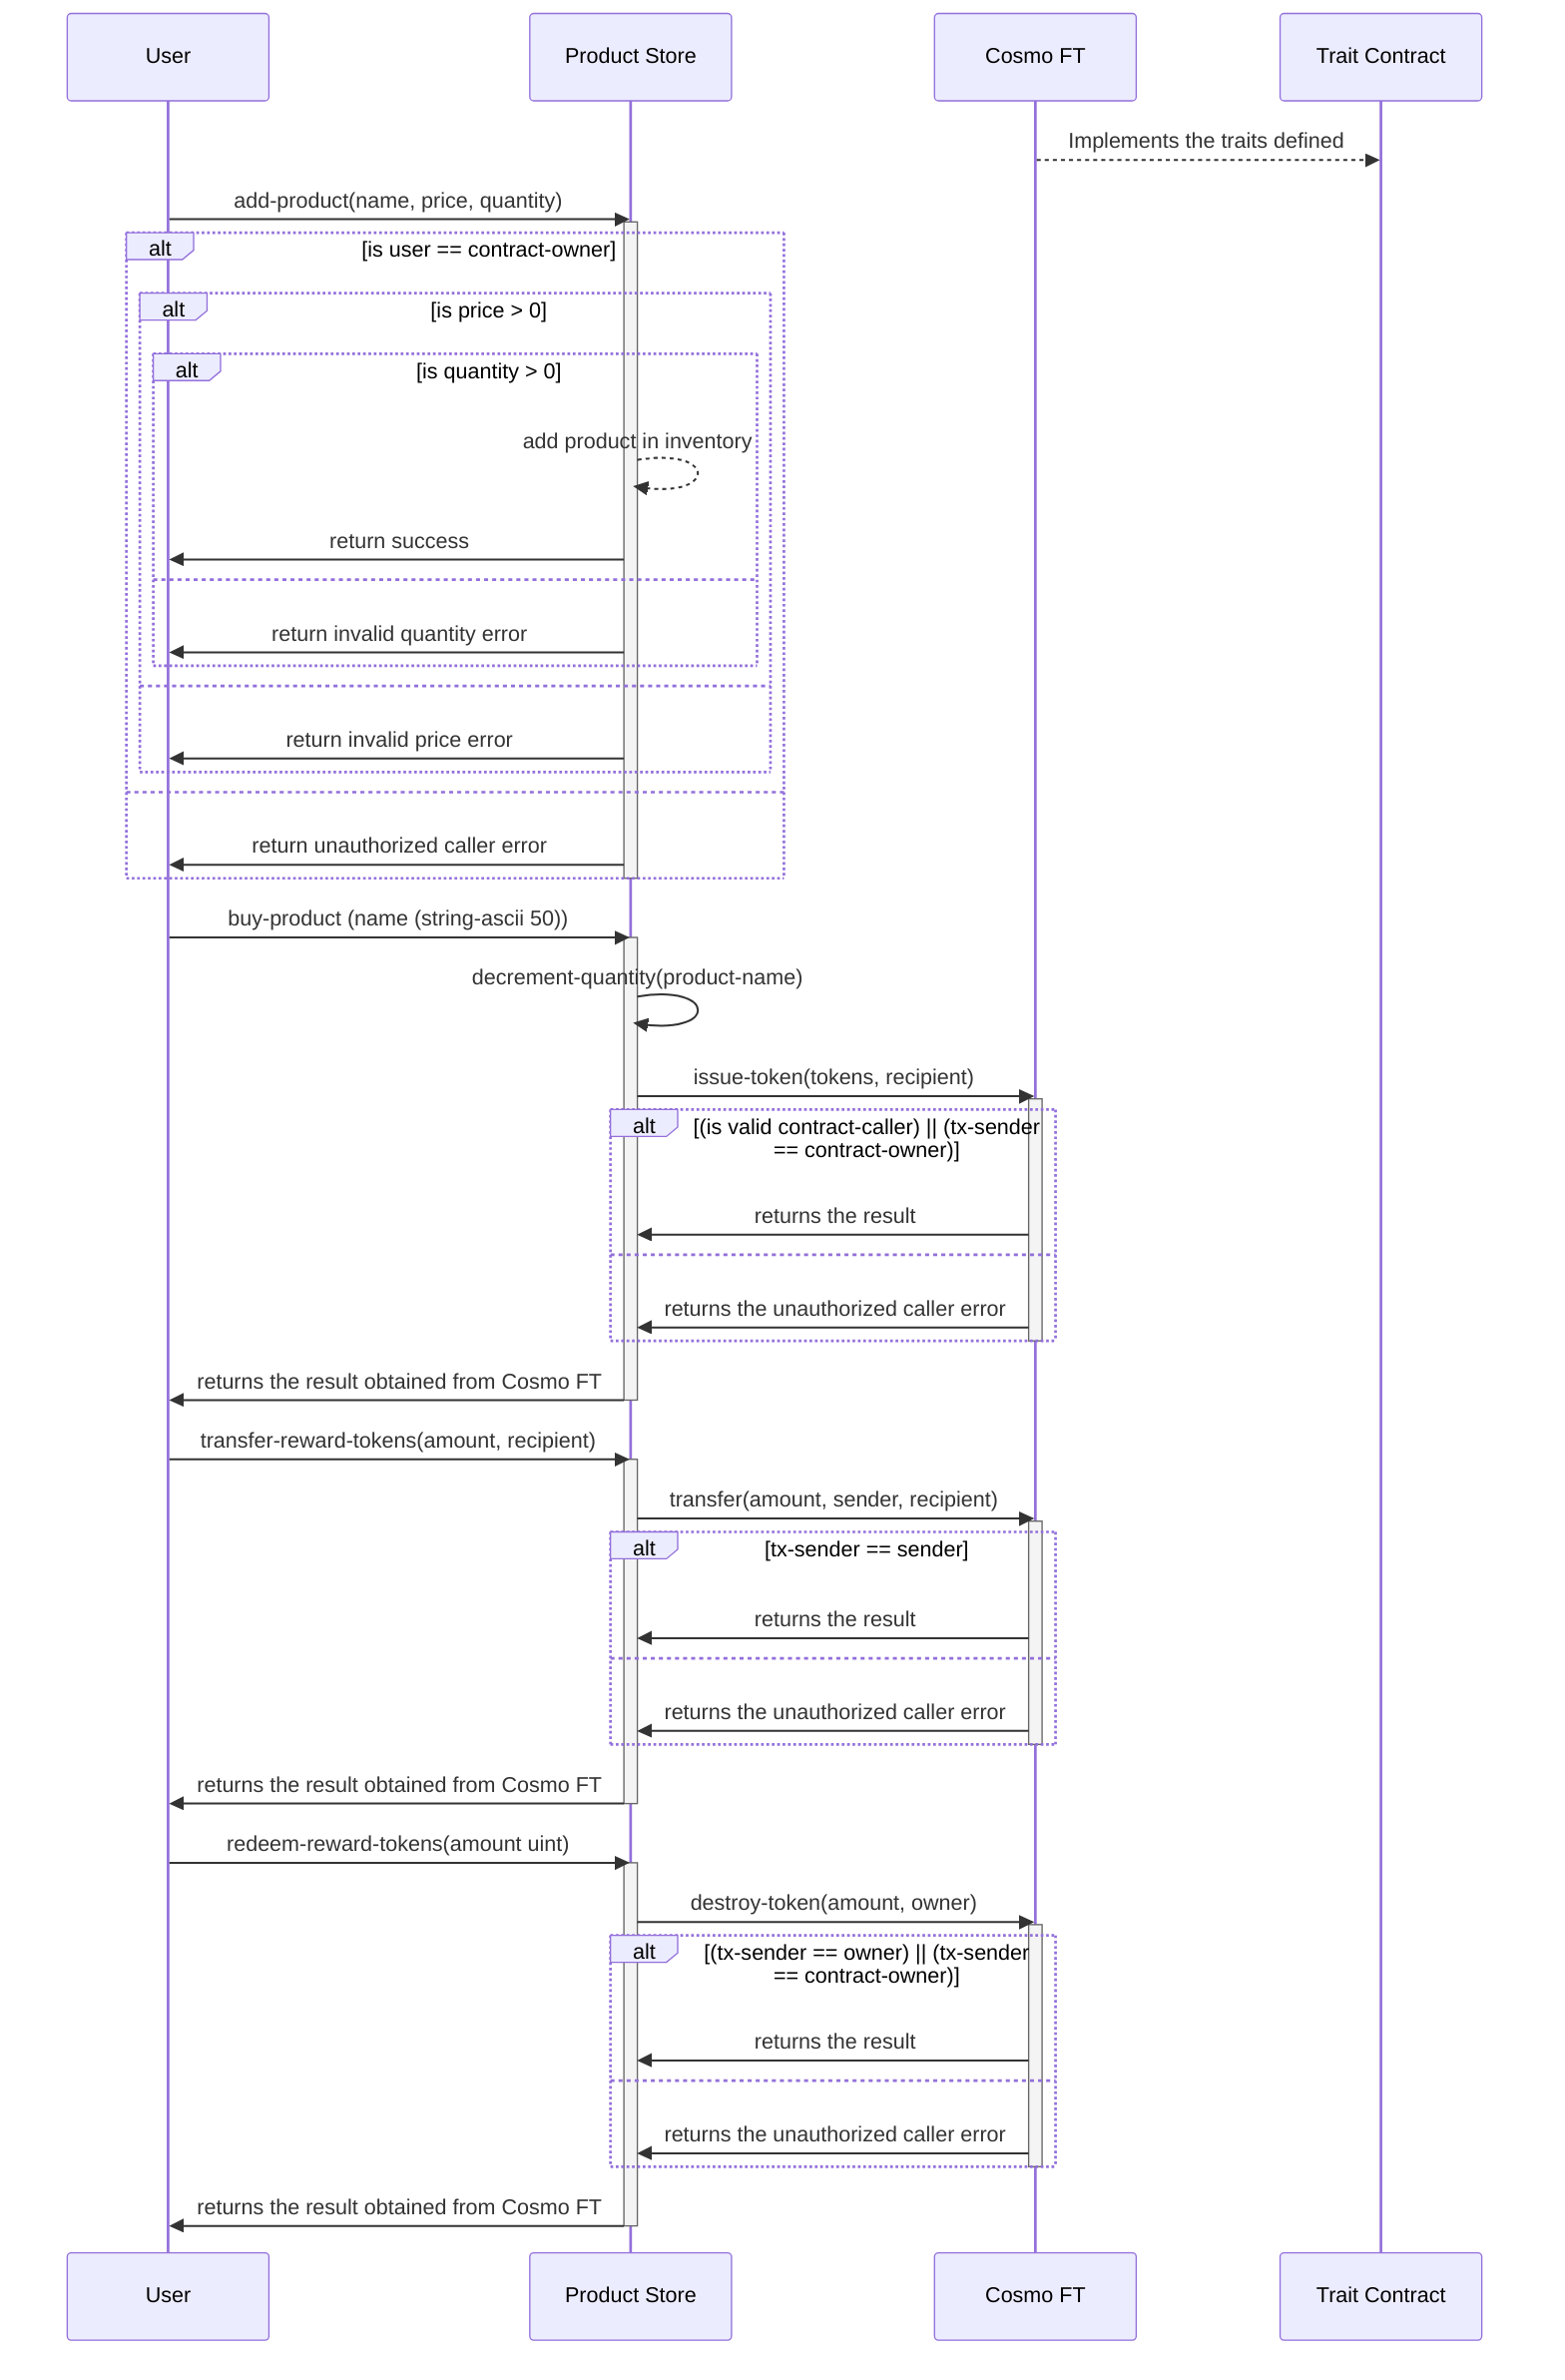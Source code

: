 sequenceDiagram
  participant User 
  participant Product Store 
  participant Cosmo FT
  participant Trait Contract

  Cosmo FT  -->> Trait Contract: Implements the traits defined
  
  User ->> Product Store: add-product(name, price, quantity)
  activate  Product Store
  alt is user == contract-owner
   alt is price > 0 
    alt is quantity > 0 
     Product Store -->> Product Store : add product in inventory
     Product Store ->> User: return success
    else
    Product Store ->> User: return invalid quantity error
    end
   else
   Product Store ->> User: return invalid price error
   end
  else
  Product Store ->> User: return unauthorized caller error
  end
  deactivate Product Store

  User ->> Product Store: buy-product (name (string-ascii 50))
  activate  Product Store
  Product Store ->> Product Store: decrement-quantity(product-name)
  Product Store ->> Cosmo FT: issue-token(tokens, recipient)
  activate Cosmo FT
  alt (is valid contract-caller) || (tx-sender == contract-owner)
  Cosmo FT ->> Product Store: returns the result
  else
  Cosmo FT ->> Product Store: returns the unauthorized caller error
  end
  deactivate Cosmo FT
  Product Store ->> User: returns the result obtained from Cosmo FT
  deactivate Product Store

  User ->> Product Store: transfer-reward-tokens(amount, recipient)
  activate  Product Store
  Product Store ->> Cosmo FT: transfer(amount, sender, recipient)
  activate Cosmo FT
  alt tx-sender == sender
  Cosmo FT ->> Product Store: returns the result
  else
  Cosmo FT ->> Product Store: returns the unauthorized caller error
  end
  deactivate Cosmo FT
  Product Store ->> User: returns the result obtained from Cosmo FT
  deactivate Product Store

  User ->> Product Store: redeem-reward-tokens(amount uint)
  activate  Product Store
  Product Store ->> Cosmo FT: destroy-token(amount, owner)
  activate Cosmo FT
  alt (tx-sender == owner) || (tx-sender == contract-owner)
  Cosmo FT ->> Product Store: returns the result
  else
  Cosmo FT ->> Product Store: returns the unauthorized caller error
  end
  deactivate Cosmo FT
  Product Store ->> User: returns the result obtained from Cosmo FT
  deactivate Product Store